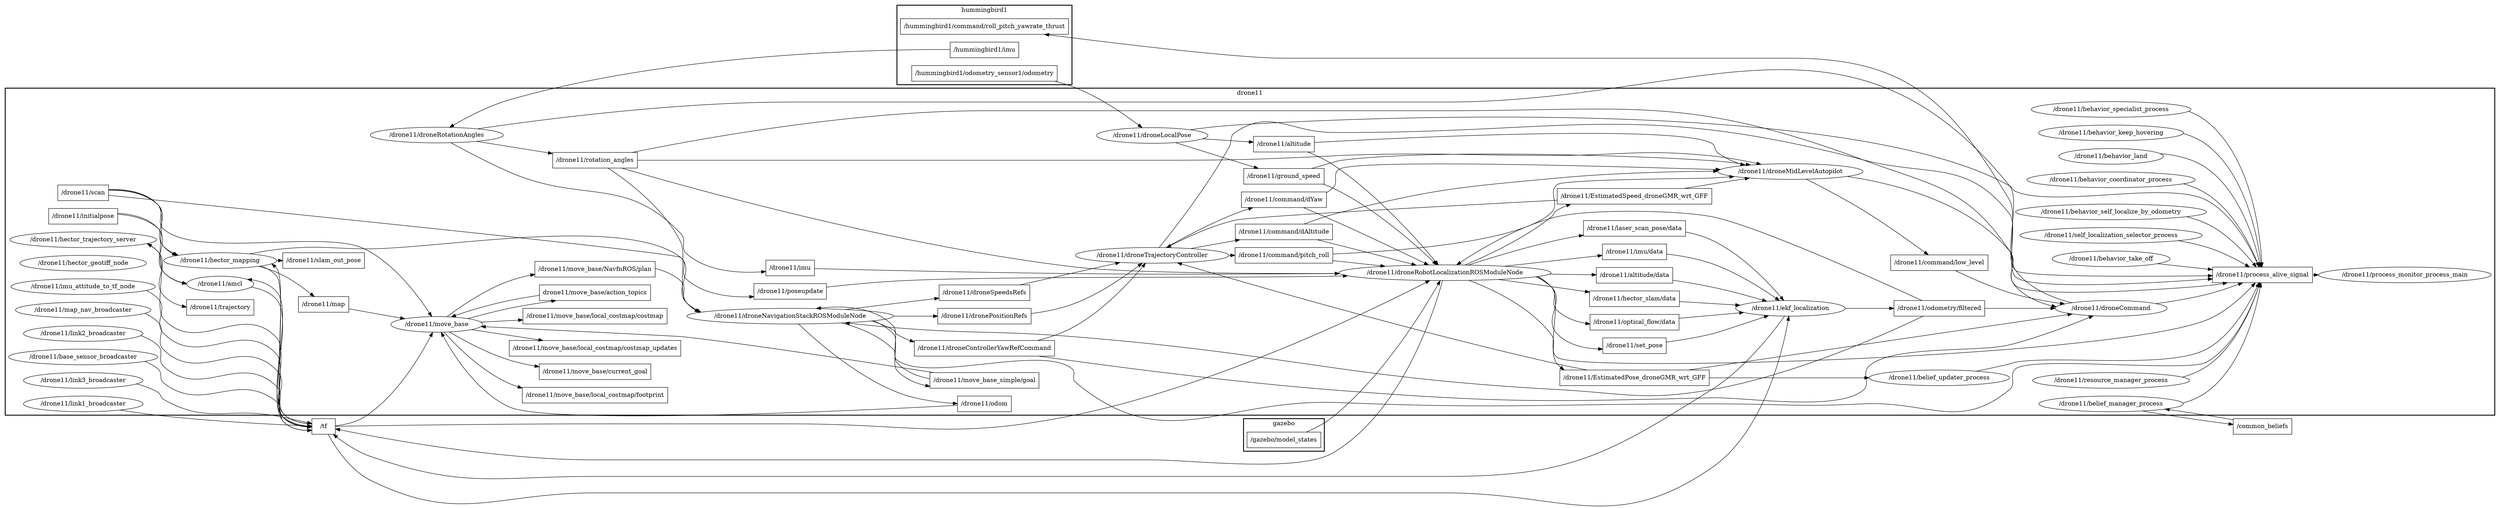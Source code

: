 digraph graphname {
	graph [bb="0,0,4575.7,1208.9",
		compound=True,
		rank=same,
		rankdir=LR,
		ranksep=0.2
	];
	node [label="\N"];
	subgraph cluster_hummingbird1 {
		graph [bb="1634.2,1017.9,1954.2,1200.9",
			compound=True,
			label=hummingbird1,
			lheight=0.21,
			lp="1794.2,1189.4",
			lwidth=1.14,
			rank=same,
			rankdir=LR,
			ranksep=0.2,
			style=bold
		];
		t___hummingbird1__command__roll_pitch_yawrate_thrust		 [URL=topic_3A__hummingbird1__command__roll_pitch_yawrate_thrust,
			height=0.5,
			label="/hummingbird1/command/roll_pitch_yawrate_thrust",
			pos="1794.2,1151.9",
			shape=box,
			tooltip="topic:/hummingbird1/command/roll_pitch_yawrate_thrust",
			width=4.2222];
		t___hummingbird1__imu		 [URL=topic_3A__hummingbird1__imu,
			height=0.5,
			label="/hummingbird1/imu",
			pos="1794.2,1097.9",
			shape=box,
			tooltip="topic:/hummingbird1/imu",
			width=1.7778];
		t___hummingbird1__odometry_sensor1__odometry		 [URL=topic_3A__hummingbird1__odometry_sensor1__odometry,
			height=0.5,
			label="/hummingbird1/odometry_sensor1/odometry",
			pos="1794.2,1043.9",
			shape=box,
			tooltip="topic:/hummingbird1/odometry_sensor1/odometry",
			width=3.6528];
	}
	subgraph cluster_drone11 {
		graph [bb="8,256.89,4567.7,1009.9",
			compound=True,
			label=drone11,
			lheight=0.21,
			lp="2287.9,998.39",
			lwidth=0.62,
			rank=same,
			rankdir=LR,
			ranksep=0.2,
			style=bold
		];
		t___drone11__move_base__local_costmap__footprint		 [URL=topic_3A__drone11__move_base__local_costmap__footprint,
			height=0.5,
			label="/drone11/move_base/local_costmap/footprint",
			pos="1084.1,282.89",
			shape=box,
			tooltip="topic:/drone11/move_base/local_costmap/footprint",
			width=3.6528];
		t___drone11__imu__data		 [URL=topic_3A__drone11__imu__data,
			height=0.5,
			label="/drone11/imu/data",
			pos="2985.3,666.89",
			shape=box,
			tooltip="topic:/drone11/imu/data",
			width=1.6111];
		n___drone11__ekf_localization		 [URL=__drone11__ekf_localization,
			height=0.5,
			label="/drone11/ekf_localization",
			pos="3273.1,450.89",
			shape=ellipse,
			tooltip="/drone11/ekf_localization",
			width=2.7984];
		t___drone11__imu__data -> n___drone11__ekf_localization		 [penwidth=1,
			pos="e,3263.7,468.96 3043.7,664.99 3070.3,661.89 3101.4,654.95 3125.8,639.89 3190.7,599.94 3237.8,520.01 3259.2,478.04"];
		t___drone11__set_pose		 [URL=topic_3A__drone11__set_pose,
			height=0.5,
			label="/drone11/set_pose",
			pos="2985.3,396.89",
			shape=box,
			tooltip="topic:/drone11/set_pose",
			width=1.5972];
		t___drone11__set_pose -> n___drone11__ekf_localization		 [penwidth=1,
			pos="e,3203.3,437.89 3043.1,407.62 3086.1,415.75 3145.7,427.01 3193.3,436"];
		t___drone11__droneControllerYawRefCommand		 [URL=topic_3A__drone11__droneControllerYawRefCommand,
			height=0.5,
			label="/drone11/droneControllerYawRefCommand",
			pos="1794.2,702.89",
			shape=box,
			tooltip="topic:/drone11/droneControllerYawRefCommand",
			width=3.5694];
		n___drone11__droneTrajectoryController		 [URL=__drone11__droneTrajectoryController,
			height=0.5,
			label="/drone11/droneTrajectoryController",
			pos="2099.3,618.89",
			shape=ellipse,
			tooltip="/drone11/droneTrajectoryController",
			width=3.8094];
		t___drone11__droneControllerYawRefCommand -> n___drone11__droneTrajectoryController		 [penwidth=1,
			pos="e,2060.8,636.22 1917.3,684.82 1929.9,682.17 1942.3,679.2 1954.2,675.89 1987.5,666.59 2023.6,652.29 2051.4,640.33"];
		n___drone11__droneCommand		 [URL=__drone11__droneCommand,
			height=0.5,
			label="/drone11/droneCommand",
			pos="3862,468.89",
			shape=ellipse,
			tooltip="/drone11/droneCommand",
			width=2.8345];
		t___drone11__droneControllerYawRefCommand -> n___drone11__droneCommand		 [penwidth=1,
			pos="e,3761.4,465.66 1811.8,721 1841.2,753.5 1904.5,824.21 1954.2,886.89 1958,891.62 1956.9,895 1962.2,897.89 2035.9,937.9 2255.1,917.89 2339,917.89 2339,917.89 2339,917.89 2986.3,917.89 3177.5,917.89 3229.1,896.7 3406.3,824.89 3535.1,772.69 3599.5,779.13 3672.5,660.89 3691.2,630.51 3662.5,527.28 3686.5,500.89 3703.3,482.47 3726.8,472.49 3751.3,467.46"];
		t___drone11__move_base__current_goal		 [URL=topic_3A__drone11__move_base__current_goal,
			height=0.5,
			label="/drone11/move_base/current_goal",
			pos="1084.1,410.89",
			shape=box,
			tooltip="topic:/drone11/move_base/current_goal",
			width=2.8056];
		t___drone11__move_base__local_costmap__costmap_updates		 [URL=topic_3A__drone11__move_base__local_costmap__costmap_updates,
			height=0.5,
			label="/drone11/move_base/local_costmap/costmap_updates",
			pos="1084.1,464.89",
			shape=box,
			tooltip="topic:/drone11/move_base/local_costmap/costmap_updates",
			width=4.3056];
		t___drone11__slam_out_pose		 [URL=topic_3A__drone11__slam_out_pose,
			height=0.5,
			label="/drone11/slam_out_pose",
			pos="586.96,538.89",
			shape=box,
			tooltip="topic:/drone11/slam_out_pose",
			width=2.0833];
		t___drone11__altitude__data		 [URL=topic_3A__drone11__altitude__data,
			height=0.5,
			label="/drone11/altitude/data",
			pos="2985.3,450.89",
			shape=box,
			tooltip="topic:/drone11/altitude/data",
			width=1.875];
		t___drone11__altitude__data -> n___drone11__ekf_localization		 [penwidth=1,
			pos="e,3172.2,450.89 3053,450.89 3085.4,450.89 3125.2,450.89 3162,450.89"];
		t___drone11__EstimatedPose_droneGMR_wrt_GFF		 [URL=topic_3A__drone11__EstimatedPose_droneGMR_wrt_GFF,
			height=0.5,
			label="/drone11/EstimatedPose_droneGMR_wrt_GFF",
			pos="2985.3,302.89",
			shape=box,
			tooltip="topic:/drone11/EstimatedPose_droneGMR_wrt_GFF",
			width=3.8056];
		t___drone11__EstimatedPose_droneGMR_wrt_GFF -> n___drone11__droneTrajectoryController		 [penwidth=1,
			pos="e,2129.5,601.26 2899.2,320.95 2881.1,325.18 2862.3,329.92 2844.8,334.89 2576.4,411.31 2506.3,426.12 2250.5,537.89 2211.1,555.08 2168.2,578.78 2138.3,596.1"];
		t___drone11__EstimatedPose_droneGMR_wrt_GFF -> n___drone11__droneCommand		 [penwidth=1,
			pos="e,3835.5,451.38 3122.5,309.97 3292.4,319.89 3572.9,340.1 3672.5,369.89 3730,387.06 3790.3,422.23 3826.8,445.69"];
		n___drone11__belief_updater_process		 [URL=__drone11__belief_updater_process,
			height=0.5,
			label="/drone11/belief_updater_process",
			pos="3546.4,302.89",
			shape=ellipse,
			tooltip="/drone11/belief_updater_process",
			width=3.5025];
		t___drone11__EstimatedPose_droneGMR_wrt_GFF -> n___drone11__belief_updater_process		 [penwidth=1,
			pos="e,3420.2,302.89 3122.4,302.89 3209.8,302.89 3322.8,302.89 3410,302.89"];
		t___drone11__EstimatedSpeed_droneGMR_wrt_GFF		 [URL=topic_3A__drone11__EstimatedSpeed_droneGMR_wrt_GFF,
			height=0.5,
			label="/drone11/EstimatedSpeed_droneGMR_wrt_GFF",
			pos="2985.3,740.89",
			shape=box,
			tooltip="topic:/drone11/EstimatedSpeed_droneGMR_wrt_GFF",
			width=3.9028];
		n___drone11__droneMidLevelAutopilot		 [URL=__drone11__droneMidLevelAutopilot,
			height=0.5,
			label="/drone11/droneMidLevelAutopilot",
			pos="3273.1,797.89",
			shape=ellipse,
			tooltip="/drone11/droneMidLevelAutopilot",
			width=3.7011];
		t___drone11__EstimatedSpeed_droneGMR_wrt_GFF -> n___drone11__droneMidLevelAutopilot		 [penwidth=1,
			pos="e,3197.6,783.02 3076.8,758.92 3112.2,765.99 3152.6,774.05 3187.4,781"];
		t___drone11__EstimatedSpeed_droneGMR_wrt_GFF -> n___drone11__droneTrajectoryController		 [penwidth=1,
			pos="e,2177.3,633.75 2857.2,722.85 2744.8,707.11 2576.4,684.02 2429.5,665.89 2350,656.08 2329.7,657.42 2250.5,645.89 2230,642.9 2208,639.22 2187.4,635.55"];
		t___drone11__process_alive_signal		 [URL=topic_3A__drone11__process_alive_signal,
			height=0.5,
			label="/drone11/process_alive_signal",
			pos="4142,596.89",
			shape=box,
			tooltip="topic:/drone11/process_alive_signal",
			width=2.5139];
		n___drone11__process_monitor_process_main		 [URL=__drone11__process_monitor_process_main,
			height=0.5,
			label="/drone11/process_monitor_process_main",
			pos="4403.1,596.89",
			shape=ellipse,
			tooltip="/drone11/process_monitor_process_main",
			width=4.351];
		t___drone11__process_alive_signal -> n___drone11__process_monitor_process_main		 [penwidth=1,
			pos="e,4246.3,596.89 4232.5,596.89 4233.6,596.89 4234.8,596.89 4235.9,596.89"];
		t___drone11__command__dAltitude		 [URL=topic_3A__drone11__command__dAltitude,
			height=0.5,
			label="/drone11/command/dAltitude",
			pos="2340,692.89",
			shape=box,
			tooltip="topic:/drone11/command/dAltitude",
			width=2.4722];
		t___drone11__command__dAltitude -> n___drone11__droneMidLevelAutopilot		 [penwidth=1,
			pos="e,3154.1,806.02 2370.8,711.07 2389.8,724.02 2413.8,742.97 2429.5,764.89 2439.9,779.53 2428.7,792.59 2443.5,802.89 2499.3,841.81 2925.4,820.46 3143.8,806.67"];
		n___drone11__droneRobotLocalizationROSModuleNode		 [URL=__drone11__droneRobotLocalizationROSModuleNode,
			height=0.5,
			label="/drone11/droneRobotLocalizationROSModuleNode",
			pos="2637.2,564.89",
			shape=ellipse,
			tooltip="/drone11/droneRobotLocalizationROSModuleNode",
			width=5.3801];
		t___drone11__command__dAltitude -> n___drone11__droneRobotLocalizationROSModuleNode		 [penwidth=1,
			pos="e,2595.2,582.66 2382.6,674.82 2436.1,651.64 2528.7,611.49 2586,586.66"];
		t___drone11__droneSpeedsRefs		 [URL=topic_3A__drone11__droneSpeedsRefs,
			height=0.5,
			label="/drone11/droneSpeedsRefs",
			pos="1794.2,648.89",
			shape=box,
			tooltip="topic:/drone11/droneSpeedsRefs",
			width=2.25];
		t___drone11__droneSpeedsRefs -> n___drone11__droneTrajectoryController		 [penwidth=1,
			pos="e,1989.3,629.68 1875.2,640.96 1907,637.82 1944.2,634.14 1979.1,630.69"];
		t___drone11__move_base__NavfnROS__plan		 [URL=topic_3A__drone11__move_base__NavfnROS__plan,
			height=0.5,
			label="/drone11/move_base/NavfnROS/plan",
			pos="1084.1,356.89",
			shape=box,
			tooltip="topic:/drone11/move_base/NavfnROS/plan",
			width=3.0694];
		n___drone11__droneNavigationStackROSModuleNode		 [URL=__drone11__droneNavigationStackROSModuleNode,
			height=0.5,
			label="/drone11/droneNavigationStackROSModuleNode",
			pos="1439.7,594.89",
			shape=ellipse,
			tooltip="/drone11/droneNavigationStackROSModuleNode",
			width=5.1815];
		t___drone11__move_base__NavfnROS__plan -> n___drone11__droneNavigationStackROSModuleNode		 [penwidth=1,
			pos="e,1362.1,578.36 1195,358.31 1211.7,363.21 1227.2,371.23 1239.1,383.89 1277.4,424.62 1220.5,463.52 1253.1,508.89 1276.8,541.68 1316.1,562.31 1352.4,575.12"];
		t___drone11__optical_flow__data		 [URL=topic_3A__drone11__optical_flow__data,
			height=0.5,
			label="/drone11/optical_flow/data",
			pos="2985.3,504.89",
			shape=box,
			tooltip="topic:/drone11/optical_flow/data",
			width=2.2639];
		t___drone11__optical_flow__data -> n___drone11__ekf_localization		 [penwidth=1,
			pos="e,3203.2,463.91 3067.1,489.63 3106.6,482.17 3153.9,473.22 3193.1,465.81"];
		t___drone11__scan		 [URL=topic_3A__drone11__scan,
			height=0.5,
			label="/drone11/scan",
			pos="147.94,768.89",
			shape=box,
			tooltip="topic:/drone11/scan",
			width=1.2778];
		n___drone11__move_base		 [URL=__drone11__move_base,
			height=0.5,
			label="/drone11/move_base",
			pos="795.55,491.89",
			shape=ellipse,
			tooltip="/drone11/move_base",
			width=2.347];
		t___drone11__scan -> n___drone11__move_base		 [penwidth=1,
			pos="e,774.07,509.59 194.14,769.03 221.4,766.98 255.45,760.38 279.88,741.89 290.65,733.73 283.3,723.31 293.88,714.89 426.04,609.64 519.46,710.66 661.96,619.89 670.21,614.63 669.26,610.02 675.96,602.89 705.39,571.53 741.84,538.14 766.5,516.27"];
		t___drone11__scan -> n___drone11__droneNavigationStackROSModuleNode		 [penwidth=1,
			pos="e,1386.1,612.27 194.05,760.46 273.12,746.45 442.04,719.89 585.96,719.89 585.96,719.89 585.96,719.89 796.55,719.89 1012.8,719.89 1262.7,650.7 1376.5,615.28"];
		n___drone11__hector_mapping		 [URL=__drone11__hector_mapping,
			height=0.5,
			label="/drone11/hector_mapping",
			pos="395.92,621.89",
			shape=ellipse,
			tooltip="/drone11/hector_mapping",
			width=2.8345];
		t___drone11__scan -> n___drone11__hector_mapping		 [penwidth=1,
			pos="e,337.91,636.82 194,771.47 222.43,770.56 257.82,764.31 279.88,741.89 303.35,718.02 273.21,694.22 293.88,667.89 302.91,656.37 315.49,647.63 328.7,641.05"];
		n___drone11__amcl		 [URL=__drone11__amcl,
			height=0.5,
			label="/drone11/amcl",
			pos="395.92,567.89",
			shape=ellipse,
			tooltip="/drone11/amcl",
			width=1.7151];
		t___drone11__scan -> n___drone11__amcl		 [penwidth=1,
			pos="e,335.35,571.62 194.07,772.15 222.9,771.58 258.72,765.47 279.88,741.89 301.79,717.46 272.68,619.93 293.88,594.89 302.11,585.15 313.44,578.73 325.53,574.53"];
		t___drone11__imu		 [URL=topic_3A__drone11__imu,
			height=0.5,
			label="/drone11/imu",
			pos="1439.7,940.89",
			shape=box,
			tooltip="topic:/drone11/imu",
			width=1.25];
		t___drone11__imu -> n___drone11__droneRobotLocalizationROSModuleNode		 [penwidth=1,
			pos="e,2620.2,582.84 1484.8,932.31 1671,896.02 2385.5,755.96 2429.5,734.89 2505.6,698.43 2577.7,628.16 2613.2,590.39"];
		t___drone11__ground_speed		 [URL=topic_3A__drone11__ground_speed,
			height=0.5,
			label="/drone11/ground_speed",
			pos="2340,806.89",
			shape=box,
			tooltip="topic:/drone11/ground_speed",
			width=2];
		t___drone11__ground_speed -> n___drone11__droneMidLevelAutopilot		 [penwidth=1,
			pos="e,3228.7,814.97 2407.5,824.98 2415,827.67 2422.5,830.65 2429.5,833.89 2436.2,836.99 2436.4,840.8 2443.5,842.89 2589,885.62 2975.9,865.44 3125.8,842.89 3157.4,838.14 3191.6,827.92 3219,818.42"];
		t___drone11__ground_speed -> n___drone11__droneRobotLocalizationROSModuleNode		 [penwidth=1,
			pos="e,2619,583.02 2375.7,788.75 2392.5,779.42 2412.6,767.4 2429.5,754.89 2500.4,702.36 2574.4,629.05 2611.7,590.66"];
		t___drone11__odometry__filtered		 [URL=topic_3A__drone11__odometry__filtered,
			height=0.5,
			label="/drone11/odometry/filtered",
			pos="3546.4,396.89",
			shape=box,
			tooltip="topic:/drone11/odometry/filtered",
			width=2.2778];
		t___drone11__odometry__filtered -> n___drone11__droneRobotLocalizationROSModuleNode		 [penwidth=1,
			pos="e,2658.3,582.96 3464.3,404.68 3448.1,409.56 3432.4,417.16 3420.3,428.89 3404.1,444.68 3419,459.15 3406.3,477.89 3317.9,608.06 3274.8,643.18 3125.8,693.89 3066.7,714.01 2904.9,711.08 2844.8,693.89 2774,673.58 2703.8,621.12 2666.2,589.7"];
		t___drone11__odometry__filtered -> n___drone11__droneCommand		 [penwidth=1,
			pos="e,3799,454.66 3626.1,414.96 3676.2,426.46 3740.5,441.23 3789.2,452.4"];
		t___drone11__odometry__filtered -> n___drone11__droneNavigationStackROSModuleNode		 [penwidth=1,
			pos="e,1539.4,579.63 3464.3,390.11 3379.8,383.43 3243.7,373.67 3125.8,369.89 3001,365.87 2969.1,357.59 2844.8,369.89 2443.1,409.63 2354.5,495.62 1954.2,547.89 1812.9,566.34 1776,553.59 1634.2,567.89 1606.7,570.66 1577.1,574.4 1549.5,578.22"];
		t___drone11__poseupdate		 [URL=topic_3A__drone11__poseupdate,
			height=0.5,
			label="/drone11/poseupdate",
			pos="795.55,629.89",
			shape=box,
			tooltip="topic:/drone11/poseupdate",
			width=1.7917];
		t___drone11__poseupdate -> n___drone11__droneRobotLocalizationROSModuleNode		 [penwidth=1,
			pos="e,2567.5,548.03 860.31,637.45 968.55,648.84 1182.1,664.66 1239.1,619.89 1258,605.11 1236.7,585.32 1253.1,567.89 1375.6,437.75 1457.9,468.71 1634.2,439.89 1774.6,416.94 1812.6,427.01 1954.2,439.89 2175.1,459.96 2431.3,515.9 2557.6,545.67"];
		t___drone11__initialpose		 [URL=topic_3A__drone11__initialpose,
			height=0.5,
			label="/drone11/initialpose",
			pos="147.94,714.89",
			shape=box,
			tooltip="topic:/drone11/initialpose",
			width=1.7361];
		t___drone11__initialpose -> n___drone11__hector_mapping		 [penwidth=1,
			pos="e,346.66,637.72 210.61,711.76 233.83,708.23 259.51,701.28 279.88,687.89 288.94,681.92 285.53,674.82 293.88,667.89 306.64,657.27 322.25,648.59 337.35,641.75"];
		t___drone11__initialpose -> n___drone11__amcl		 [penwidth=1,
			pos="e,335.77,571.99 210.66,716.68 235.43,714.08 262.24,706.5 279.88,687.89 308.63,657.54 266.02,626.05 293.88,594.89 302.38,585.38 313.82,579.06 325.94,574.89"];
		t___drone11__laser_scan_pose__data		 [URL=topic_3A__drone11__laser_scan_pose__data,
			height=0.5,
			label="/drone11/laser_scan_pose/data",
			pos="2985.3,558.89",
			shape=box,
			tooltip="topic:/drone11/laser_scan_pose/data",
			width=2.5278];
		t___drone11__laser_scan_pose__data -> n___drone11__ekf_localization		 [penwidth=1,
			pos="e,3246.6,468.28 3076.4,545.78 3093.1,542.14 3110.2,537.57 3125.8,531.89 3166.5,517.11 3209.4,492.08 3238.1,473.74"];
		t___drone11__odom		 [URL=topic_3A__drone11__odom,
			height=0.5,
			label="/drone11/odom",
			pos="1794.2,466.89",
			shape=box,
			tooltip="topic:/drone11/odom",
			width=1.3889];
		t___drone11__odom -> n___drone11__move_base		 [penwidth=1,
			pos="e,827.63,508.57 1744,474.81 1627.6,493.43 1337.4,538.92 1239.1,545.89 1101.7,555.63 1064.3,572.36 929.14,545.89 896.77,539.55 862.33,525.27 836.67,512.99"];
		t___drone11__command__dYaw		 [URL=topic_3A__drone11__command__dYaw,
			height=0.5,
			label="/drone11/command/dYaw",
			pos="2340,564.89",
			shape=box,
			tooltip="topic:/drone11/command/dYaw",
			width=2.2083];
		t___drone11__command__dYaw -> n___drone11__droneMidLevelAutopilot		 [penwidth=1,
			pos="e,3156.3,789.1 2403.1,582.95 2412,585.79 2421,588.81 2429.5,591.89 2441.3,596.16 2832.7,764.98 2844.8,767.89 2966.6,796.93 3001,777.97 3125.8,786.89 3132.5,787.36 3139.3,787.85 3146.2,788.36"];
		t___drone11__command__dYaw -> n___drone11__droneRobotLocalizationROSModuleNode		 [penwidth=1,
			pos="e,2443.3,564.89 2419.7,564.89 2424.1,564.89 2428.6,564.89 2433.2,564.89"];
		t___drone11__altitude		 [URL=topic_3A__drone11__altitude,
			height=0.5,
			label="/drone11/altitude",
			pos="2340,860.89",
			shape=box,
			tooltip="topic:/drone11/altitude",
			width=1.5139];
		t___drone11__altitude -> n___drone11__droneMidLevelAutopilot		 [penwidth=1,
			pos="e,3240.4,815.37 2394.5,867.87 2522.5,883.04 2855.7,913.44 3125.8,858.89 3163,851.38 3202.6,834.25 3231.2,820.06"];
		t___drone11__altitude -> n___drone11__droneRobotLocalizationROSModuleNode		 [penwidth=1,
			pos="e,2627.4,583.05 2394.9,850.23 2406.9,846.32 2419.2,841.02 2429.5,833.89 2524,768.39 2594.6,646.3 2622.7,592.06"];
		t___drone11__move_base_simple__goal		 [URL=topic_3A__drone11__move_base_simple__goal,
			height=0.5,
			label="/drone11/move_base_simple/goal",
			pos="1794.2,520.89",
			shape=box,
			tooltip="topic:/drone11/move_base_simple/goal",
			width=2.7778];
		t___drone11__move_base_simple__goal -> n___drone11__move_base		 [penwidth=1,
			pos="e,804.64,473.84 1694,507.6 1674,503.93 1653.3,499.4 1634.2,493.89 1451.5,441.19 1425.6,367.05 1239.1,329.89 1171.6,316.42 991.39,300.39 929.14,329.89 870.09,357.86 828.59,426.43 809.11,464.79"];
		t___drone11__move_base_simple__goal -> n___drone11__droneNavigationStackROSModuleNode		 [penwidth=1,
			pos="e,1547.3,580.12 1741.6,538.89 1710.5,546.26 1670,554.39 1634.2,561.89 1609.3,567.09 1582.7,572.79 1557.3,578.05"];
		t___drone11__command__pitch_roll		 [URL=topic_3A__drone11__command__pitch_roll,
			height=0.5,
			label="/drone11/command/pitch_roll",
			pos="2340,618.89",
			shape=box,
			tooltip="topic:/drone11/command/pitch_roll",
			width=2.4861];
		t___drone11__command__pitch_roll -> n___drone11__droneMidLevelAutopilot		 [penwidth=1,
			pos="e,3139.8,796.69 2394.4,637.11 2407.8,644.11 2420.8,653.51 2429.5,665.89 2454.5,701.51 2411.3,733.56 2443.5,762.89 2468.4,785.56 2899.5,793.78 3129.7,796.57"];
		t___drone11__command__pitch_roll -> n___drone11__droneRobotLocalizationROSModuleNode		 [penwidth=1,
			pos="e,2548.4,580.94 2429.5,602.68 2463.8,596.42 2503.1,589.23 2538.2,582.81"];
		t___drone11__hector_slam__data		 [URL=topic_3A__drone11__hector_slam__data,
			height=0.5,
			label="/drone11/hector_slam/data",
			pos="2985.3,612.89",
			shape=box,
			tooltip="topic:/drone11/hector_slam/data",
			width=2.2361];
		t___drone11__hector_slam__data -> n___drone11__ekf_localization		 [penwidth=1,
			pos="e,3258.1,469.14 3066,605.29 3086.2,601.29 3107.5,595.18 3125.8,585.89 3178.5,559.26 3226,508.1 3251.7,476.97"];
		t___drone11__dronePositionRefs		 [URL=topic_3A__drone11__dronePositionRefs,
			height=0.5,
			label="/drone11/dronePositionRefs",
			pos="1794.2,594.89",
			shape=box,
			tooltip="topic:/drone11/dronePositionRefs",
			width=2.3333];
		t___drone11__dronePositionRefs -> n___drone11__droneTrajectoryController		 [penwidth=1,
			pos="e,1981.5,609.64 1878.4,601.48 1907.1,603.75 1940,606.35 1971.4,608.83"];
		t___drone11__trajectory		 [URL=topic_3A__drone11__trajectory,
			height=0.5,
			label="/drone11/trajectory",
			pos="395.92,513.89",
			shape=box,
			tooltip="topic:/drone11/trajectory",
			width=1.6667];
		t___drone11__map		 [URL=topic_3A__drone11__map,
			height=0.5,
			label="/drone11/map",
			pos="586.96,592.89",
			shape=box,
			tooltip="topic:/drone11/map",
			width=1.2778];
		t___drone11__map -> n___drone11__move_base		 [penwidth=1,
			pos="e,767.03,508.95 633.03,577.74 642.69,574.13 652.76,570.1 661.96,565.89 695.51,550.52 732.02,529.83 758.21,514.23"];
		t___drone11__move_base__local_costmap__costmap		 [URL=topic_3A__drone11__move_base__local_costmap__costmap,
			height=0.5,
			label="/drone11/move_base/local_costmap/costmap",
			pos="1084.1,518.89",
			shape=box,
			tooltip="topic:/drone11/move_base/local_costmap/costmap",
			width=3.6389];
		t___drone11__command__low_level		 [URL=topic_3A__drone11__command__low_level,
			height=0.5,
			label="/drone11/command/low_level",
			pos="3546.4,633.89",
			shape=box,
			tooltip="topic:/drone11/command/low_level",
			width=2.5];
		t___drone11__command__low_level -> n___drone11__droneCommand		 [penwidth=1,
			pos="e,3767.6,475.82 3560.5,615.83 3582.8,586.55 3631.2,529.15 3686.5,500.89 3708.3,489.74 3733.4,482.44 3757.7,477.66"];
		t___drone11__rotation_angles		 [URL=topic_3A__drone11__rotation_angles,
			height=0.5,
			label="/drone11/rotation_angles",
			pos="1084.1,769.89",
			shape=box,
			tooltip="topic:/drone11/rotation_angles",
			width=2.1111];
		t___drone11__rotation_angles -> n___drone11__droneMidLevelAutopilot		 [penwidth=1,
			pos="e,3189.2,811.89 1160.3,769.89 1289.7,769.89 1562.6,769.89 1793.2,769.89 1793.2,769.89 1793.2,769.89 2100.3,769.89 2246.7,769.89 2311.1,693.87 2429.5,779.89 2444.4,790.71 2428.4,808.29 2443.5,818.89 2505.5,862.51 3050.2,824.29 3125.8,818.89 3143.1,817.66 3161.3,815.62 3178.9,813.29"];
		t___drone11__rotation_angles -> n___drone11__droneRobotLocalizationROSModuleNode		 [penwidth=1,
			pos="e,2619.8,582.91 1160.3,767.39 1441.3,758.02 2414.4,725.22 2429.5,719.89 2505.9,692.84 2577.4,626.78 2612.8,590.24"];
		t___drone11__rotation_angles -> n___drone11__droneCommand		 [penwidth=1,
			pos="e,3761.9,465.18 1160.4,785.79 1311.5,816.97 1663.1,885.62 1962.2,914.89 2476.9,965.25 2610.8,969.71 3125.8,922.89 3380.4,899.74 3530.3,956.31 3672.5,743.89 3702.6,698.94 3650.7,541.43 3686.5,500.89 3703.2,481.93 3727.2,471.85 3752,466.89"];
		t___drone11__rotation_angles -> n___drone11__droneNavigationStackROSModuleNode		 [penwidth=1,
			pos="e,1416,612.86 1160.4,752.65 1186,745.55 1214.3,736.29 1239.1,724.89 1303,695.51 1370.1,647.76 1408,619.04"];
		n___drone11__move_base__action_topics		 [URL=topic_3Adrone11__move_base__action_topics,
			height=0.5,
			label="drone11/move_base/action_topics",
			pos="1084.1,592.89",
			shape=box,
			tooltip="topic:drone11/move_base/action_topics",
			width=2.8056];
		n___drone11__move_base__action_topics -> n___drone11__move_base		 [penwidth=1,
			pos="e,814.7,509.47 983.03,585.11 964.85,581.07 946.24,575.98 929.14,569.89 890.49,556.11 849,533.03 822.92,515.27"];
		n___drone11__droneMidLevelAutopilot -> t___drone11__process_alive_signal		 [penwidth=1,
			pos="e,4135.3,578.69 3284.8,779.83 3306.7,743.77 3360,661.57 3420.3,606.89 3523.5,513.43 3552.6,480.01 3686.5,441.89 3836.5,399.16 3899.9,368.33 4037.5,441.89 4087.8,468.8 4117.9,532.23 4131.8,569.06"];
		n___drone11__droneMidLevelAutopilot -> t___drone11__command__low_level		 [penwidth=1,
			pos="e,3515.3,652.06 3303.1,780.34 3352.2,750.67 3451.6,690.6 3506.6,657.35"];
		n___drone11__move_base -> t___drone11__move_base__local_costmap__footprint		 [penwidth=1,
			pos="e,956.97,301.02 804.52,473.93 821.65,437.57 865.63,355.27 929.14,314.89 934.94,311.19 941.1,307.92 947.48,305.01"];
		n___drone11__move_base -> t___drone11__move_base__current_goal		 [penwidth=1,
			pos="e,983.02,425.24 831,475.48 857.35,463.52 894.86,447.75 929.14,437.89 943.13,433.86 958.01,430.34 972.8,427.28"];
		n___drone11__move_base -> t___drone11__move_base__local_costmap__costmap_updates		 [penwidth=1,
			pos="e,928.93,479.41 873.35,484.65 887.56,483.31 902.9,481.87 918.58,480.39"];
		n___drone11__move_base -> t___drone11__move_base__NavfnROS__plan		 [penwidth=1,
			pos="e,973.34,369.01 812.59,474.03 835.74,449.48 881.07,405.85 929.14,383.89 939.94,378.95 951.55,374.91 963.37,371.61"];
		n___drone11__move_base -> t___drone11__move_base__local_costmap__costmap		 [penwidth=1,
			pos="e,953.01,506.63 873.35,499.12 894.82,501.14 918.85,503.41 942.77,505.66"];
		n___drone11__move_base -> n___drone11__move_base__action_topics		 [penwidth=1,
			pos="e,1016.5,574.85 835.01,507.85 860.81,521.44 896.02,540.08 929.14,551.89 953.78,560.67 981.54,567.36 1006.6,572.76"];
		n___drone11__hector_trajectory_server		 [URL=__drone11__hector_trajectory_server,
			height=0.5,
			label="/drone11/hector_trajectory_server",
			pos="147.94,660.89",
			shape=ellipse,
			tooltip="/drone11/hector_trajectory_server",
			width=3.6108];
		n___drone11__hector_trajectory_server -> t___drone11__trajectory		 [penwidth=1,
			pos="e,335.77,517.99 256.09,650.81 264.95,646.57 273.09,641.05 279.88,633.89 308.63,603.54 266.02,572.05 293.88,540.89 302.38,531.38 313.82,525.06 325.94,520.89"];
		n___drone11__hector_geotiff_node		 [URL=__drone11__hector_geotiff_node,
			height=0.5,
			label="/drone11/hector_geotiff_node",
			pos="147.94,606.89",
			shape=ellipse,
			tooltip="/drone11/hector_geotiff_node",
			width=3.2136];
		n___drone11__map_nav_broadcaster		 [URL=__drone11__map_nav_broadcaster,
			height=0.5,
			label="/drone11/map_nav_broadcaster",
			pos="147.94,282.89",
			shape=ellipse,
			tooltip="/drone11/map_nav_broadcaster",
			width=3.3941];
		n___drone11__droneLocalPose		 [URL=__drone11__droneLocalPose,
			height=0.5,
			label="/drone11/droneLocalPose",
			pos="2099.3,870.89",
			shape=ellipse,
			tooltip="/drone11/droneLocalPose",
			width=2.7984];
		n___drone11__droneLocalPose -> t___drone11__process_alive_signal		 [penwidth=1,
			pos="e,4124.7,614.93 2181.7,881.4 2203.9,883.92 2228.1,886.33 2250.5,887.89 2421.5,899.77 2464.7,897.89 2636.2,897.89 2636.2,897.89 2636.2,897.89 3274.1,897.89 3477.8,897.89 3489.3,749.12 3686.5,697.89 3762.1,678.24 3964.4,705.44 4037.5,677.89 4068.8,666.09 4098.1,641.26 4117.5,622.18"];
		n___drone11__droneLocalPose -> t___drone11__ground_speed		 [penwidth=1,
			pos="e,2271.8,824.91 2156,855.96 2187.5,847.52 2227.3,836.85 2261.7,827.61"];
		n___drone11__droneLocalPose -> t___drone11__altitude		 [penwidth=1,
			pos="e,2285.3,863.14 2197.7,866.8 2223.8,865.71 2251.3,864.56 2275,863.57"];
		n___drone11__link2_broadcaster		 [URL=__drone11__link2_broadcaster,
			height=0.5,
			label="/drone11/link2_broadcaster",
			pos="147.94,552.89",
			shape=ellipse,
			tooltip="/drone11/link2_broadcaster",
			width=2.9789];
		n___drone11__behavior_self_localize_by_odometry		 [URL=__drone11__behavior_self_localize_by_odometry,
			height=0.5,
			label="/drone11/behavior_self_localize_by_odometry",
			pos="3862,650.89",
			shape=ellipse,
			tooltip="/drone11/behavior_self_localize_by_odometry",
			width=4.8746];
		n___drone11__behavior_self_localize_by_odometry -> t___drone11__process_alive_signal		 [penwidth=1,
			pos="e,4076.1,614.9 3967.6,636.48 3990.7,632.8 4015,628.55 4037.5,623.89 4046.8,621.96 4056.5,619.72 4066.1,617.37"];
		n___drone11__self_localization_selector_process		 [URL=__drone11__self_localization_selector_process,
			height=0.5,
			label="/drone11/self_localization_selector_process",
			pos="3862,596.89",
			shape=ellipse,
			tooltip="/drone11/self_localization_selector_process",
			width=4.5857];
		n___drone11__self_localization_selector_process -> t___drone11__process_alive_signal		 [penwidth=1,
			pos="e,4051.3,596.89 4027.1,596.89 4031.9,596.89 4036.6,596.89 4041.2,596.89"];
		n___drone11__behavior_take_off		 [URL=__drone11__behavior_take_off,
			height=0.5,
			label="/drone11/behavior_take_off",
			pos="3862,542.89",
			shape=ellipse,
			tooltip="/drone11/behavior_take_off",
			width=3.015];
		n___drone11__behavior_take_off -> t___drone11__process_alive_signal		 [penwidth=1,
			pos="e,4076.1,578.88 3947.2,554.15 3975.9,558.46 4008.2,563.82 4037.5,569.89 4046.8,571.82 4056.5,574.05 4066.1,576.4"];
		n___drone11__base_sensor_broadcaster		 [URL=__drone11__base_sensor_broadcaster,
			height=0.5,
			label="/drone11/base_sensor_broadcaster",
			pos="147.94,498.89",
			shape=ellipse,
			tooltip="/drone11/base_sensor_broadcaster",
			width=3.665];
		n___drone11__link3_broadcaster		 [URL=__drone11__link3_broadcaster,
			height=0.5,
			label="/drone11/link3_broadcaster",
			pos="147.94,444.89",
			shape=ellipse,
			tooltip="/drone11/link3_broadcaster",
			width=2.9789];
		n___drone11__droneRobotLocalizationROSModuleNode -> t___drone11__imu__data		 [penwidth=1,
			pos="e,2927.2,657.91 2680.7,582.54 2722,599.17 2786.9,623.87 2844.8,639.89 2868.1,646.33 2894.1,651.79 2917.1,656.09"];
		n___drone11__droneRobotLocalizationROSModuleNode -> t___drone11__set_pose		 [penwidth=1,
			pos="e,2927.8,393.4 2778.6,552.41 2798.3,545.07 2816.7,534.36 2830.8,518.89 2859.7,487.41 2815.4,454.73 2844.8,423.89 2863.4,404.45 2891.5,396.67 2917.6,394.14"];
		n___drone11__droneRobotLocalizationROSModuleNode -> t___drone11__altitude__data		 [penwidth=1,
			pos="e,2917.8,450.06 2771.3,551.72 2793.1,544.61 2814.1,534.16 2830.8,518.89 2845.1,505.93 2830.3,490.53 2844.8,477.89 2862.2,462.79 2885.4,455.1 2907.9,451.44"];
		n___drone11__droneRobotLocalizationROSModuleNode -> t___drone11__EstimatedPose_droneGMR_wrt_GFF		 [penwidth=1,
			pos="e,2861,320.96 2726.7,548.85 2764.8,537.29 2806.2,517.52 2830.8,483.89 2850.5,457.08 2822.9,359.9 2844.8,334.89 2847.3,332.09 2849.9,329.51 2852.7,327.14"];
		n___drone11__droneRobotLocalizationROSModuleNode -> t___drone11__EstimatedSpeed_droneGMR_wrt_GFF		 [penwidth=1,
			pos="e,2884.1,722.81 2658.3,582.92 2693.4,613.54 2769.7,675.59 2844.8,708.89 2854.2,713.04 2864.2,716.69 2874.4,719.89"];
		n___drone11__droneRobotLocalizationROSModuleNode -> t___drone11__process_alive_signal		 [penwidth=1,
			pos="e,4137.9,578.86 2667.4,547.03 2708.9,520.45 2784.7,466.81 2830.8,403.89 2840.5,390.71 2831.3,378.98 2844.8,369.89 2921.3,318.71 3580.6,366.87 3672.5,369.89 3835,375.22 3901.7,304.46 4037.5,393.89 4098.9,434.38 4125.7,523.26 4135.8,568.79"];
		n___drone11__droneRobotLocalizationROSModuleNode -> t___drone11__optical_flow__data		 [penwidth=1,
			pos="e,2903.6,518.87 2729.6,549.04 2780.3,540.25 2843.1,529.36 2893.7,520.6"];
		n___drone11__droneRobotLocalizationROSModuleNode -> t___drone11__laser_scan_pose__data		 [penwidth=1,
			pos="e,2893.9,560.45 2827.7,561.6 2847,561.27 2865.9,560.94 2883.7,560.63"];
		n___drone11__droneRobotLocalizationROSModuleNode -> t___drone11__hector_slam__data		 [penwidth=1,
			pos="e,2904.8,601.86 2745.8,579.81 2793.6,586.44 2849.2,594.15 2894.7,600.45"];
		n___drone11__belief_manager_process		 [URL=__drone11__belief_manager_process,
			height=0.5,
			label="/drone11/belief_manager_process",
			pos="3862,282.89",
			shape=ellipse,
			tooltip="/drone11/belief_manager_process",
			width=3.6108];
		n___drone11__belief_manager_process -> t___drone11__process_alive_signal		 [penwidth=1,
			pos="e,4140.2,578.6 3985.7,288.71 4004.5,294.1 4022.6,302.38 4037.5,314.89 4115.6,380.71 4134.8,510.9 4139.4,568.42"];
		n___drone11__droneRotationAngles		 [URL=__drone11__droneRotationAngles,
			height=0.5,
			label="/drone11/droneRotationAngles",
			pos="795.55,955.89",
			shape=ellipse,
			tooltip="/drone11/droneRotationAngles",
			width=3.3219];
		n___drone11__droneRotationAngles -> t___drone11__process_alive_signal		 [penwidth=1,
			pos="e,4125.2,578.83 908.16,962.03 1036.2,968.54 1252.5,977.89 1438.7,977.89 1438.7,977.89 1438.7,977.89 2341,977.89 2638.7,977.89 3493.6,1067.9 3672.5,829.89 3693.5,801.97 3661.3,540.02 3686.5,515.89 3714.7,488.93 4000.6,503.17 4037.5,515.89 4069.3,526.85 4098.8,552.05 4118.1,571.45"];
		n___drone11__droneRotationAngles -> t___drone11__imu		 [penwidth=1,
			pos="e,1394.4,941.92 913.95,953.14 1053.6,949.88 1280.7,944.58 1384.2,942.16"];
		n___drone11__droneRotationAngles -> t___drone11__rotation_angles		 [penwidth=1,
			pos="e,1055.3,787.98 823.77,938.22 875.6,904.58 988.48,831.32 1046.7,793.51"];
		n___drone11__link1_broadcaster		 [URL=__drone11__link1_broadcaster,
			height=0.5,
			label="/drone11/link1_broadcaster",
			pos="147.94,390.89",
			shape=ellipse,
			tooltip="/drone11/link1_broadcaster",
			width=2.9789];
		n___drone11__resource_manager_process		 [URL=__drone11__resource_manager_process,
			height=0.5,
			label="/drone11/resource_manager_process",
			pos="3862,940.89",
			shape=ellipse,
			tooltip="/drone11/resource_manager_process",
			width=3.8816];
		n___drone11__resource_manager_process -> t___drone11__process_alive_signal		 [penwidth=1,
			pos="e,4141.1,615.1 3997,936 4011.7,931.03 4025.7,923.91 4037.5,913.89 4125.5,839.09 4139.2,688.33 4140.9,625.44"];
		n___drone11__droneTrajectoryController -> t___drone11__process_alive_signal		 [penwidth=1,
			pos="e,4140.4,578.63 2113.8,600.9 2169.5,528.96 2390,265.89 2636.2,265.89 2636.2,265.89 2636.2,265.89 3274.1,265.89 3451.2,265.89 3526.6,175.49 3672.5,275.89 3686,285.15 3673.1,300.5 3686.5,309.89 3718.5,332.29 4005.8,302.05 4037.5,324.89 4117.7,382.79 4135.8,511.32 4139.8,568.5"];
		n___drone11__droneTrajectoryController -> t___drone11__command__dAltitude		 [penwidth=1,
			pos="e,2280.6,674.78 2153.9,635.49 2188.5,646.21 2233.7,660.25 2270.8,671.76"];
		n___drone11__droneTrajectoryController -> t___drone11__command__dYaw		 [penwidth=1,
			pos="e,2260.3,582.7 2169,603.34 2194.4,597.6 2223.6,591 2250.5,584.92"];
		n___drone11__droneTrajectoryController -> t___drone11__command__pitch_roll		 [penwidth=1,
			pos="e,2250.4,618.89 2236.7,618.89 2237.9,618.89 2239,618.89 2240.2,618.89"];
		n___drone11__droneCommand -> t___drone11__process_alive_signal		 [penwidth=1,
			pos="e,4127,578.76 3955.8,475.98 3983.1,480.66 4012.4,488.33 4037.5,500.89 4071,517.71 4101.5,548.77 4120.5,571.01"];
		n___drone11__droneNavigationStackROSModuleNode -> t___drone11__droneControllerYawRefCommand		 [penwidth=1,
			pos="e,1670.2,684.88 1476.2,612.64 1514.3,631.03 1577.2,659.35 1634.2,675.89 1642.6,678.32 1651.3,680.57 1660.2,682.63"];
		n___drone11__droneNavigationStackROSModuleNode -> t___drone11__process_alive_signal		 [penwidth=1,
			pos="e,4138.7,615.08 1464.6,612.76 1500.6,639.43 1571.3,690.68 1634.2,729.89 1772.2,815.83 1824.4,809.13 1954.2,906.89 1958.2,909.91 1957.6,912.85 1962.2,914.89 2095.4,973.87 3126.4,977.89 3272.1,977.89 3272.1,977.89 3272.1,977.89 3547.4,977.89 3765.3,977.89 3865.3,1101.4 4037.5,967.89 4092.7,925.03 4126.8,704.54 4137.4,625.3"];
		n___drone11__droneNavigationStackROSModuleNode -> t___drone11__droneSpeedsRefs		 [penwidth=1,
			pos="e,1713.1,636.61 1540.3,610.14 1591.4,617.98 1653.3,627.45 1703,635.07"];
		n___drone11__droneNavigationStackROSModuleNode -> t___drone11__odom		 [penwidth=1,
			pos="e,1743.9,471.24 1468.3,576.91 1504.8,554.02 1571.7,514.92 1634.2,493.89 1666.3,483.1 1703.5,476.48 1733.9,472.49"];
		n___drone11__droneNavigationStackROSModuleNode -> t___drone11__move_base_simple__goal		 [penwidth=1,
			pos="e,1693.9,531.81 1487.2,577.38 1526.3,566.96 1583.9,554.41 1634.2,543.89 1650.2,540.54 1667.1,537.08 1683.7,533.81"];
		n___drone11__droneNavigationStackROSModuleNode -> t___drone11__dronePositionRefs		 [penwidth=1,
			pos="e,1710,594.89 1626.2,594.89 1651.7,594.89 1676.9,594.89 1699.7,594.89"];
		n___drone11__behavior_specialist_process		 [URL=__drone11__behavior_specialist_process,
			height=0.5,
			label="/drone11/behavior_specialist_process",
			pos="3862,886.89",
			shape=ellipse,
			tooltip="/drone11/behavior_specialist_process",
			width=3.9719];
		n___drone11__behavior_specialist_process -> t___drone11__process_alive_signal		 [penwidth=1,
			pos="e,4139.8,615.13 3997.3,881.03 4011.8,876.19 4025.6,869.36 4037.5,859.89 4111.8,800.4 4132.9,679.97 4138.8,625.18"];
		n___drone11__ekf_localization -> t___drone11__odometry__filtered		 [penwidth=1,
			pos="e,3464.1,413.06 3341.2,437.54 3375.1,430.77 3416.9,422.45 3453.9,415.11"];
		n___drone11__behavior_keep_hovering		 [URL=__drone11__behavior_keep_hovering,
			height=0.5,
			label="/drone11/behavior_keep_hovering",
			pos="3862,832.89",
			shape=ellipse,
			tooltip="/drone11/behavior_keep_hovering",
			width=3.665];
		n___drone11__behavior_keep_hovering -> t___drone11__process_alive_signal		 [penwidth=1,
			pos="e,4137.8,615.02 3989.4,828.15 4006.6,823.4 4023.2,816.3 4037.5,805.89 4098.4,761.27 4125.5,670.76 4135.7,624.89"];
		n___drone11__hector_mapping -> t___drone11__slam_out_pose		 [penwidth=1,
			pos="e,524.39,556.9 472,609.76 481.38,606.04 490.33,601.19 497.96,594.89 508.99,585.76 501.35,575.49 511.96,565.89 513.25,564.72 514.59,563.6 515.98,562.53"];
		n___drone11__hector_mapping -> t___drone11__poseupdate		 [penwidth=1,
			pos="e,731.03,628.61 497.51,623.91 567.04,625.31 657.96,627.14 720.81,628.4"];
		n___drone11__hector_mapping -> t___drone11__map		 [penwidth=1,
			pos="e,540.75,599.82 473.54,610.13 492.7,607.19 512.89,604.09 530.79,601.35"];
		n___drone11__imu_attitude_to_tf_node		 [URL=__drone11__imu_attitude_to_tf_node,
			height=0.5,
			label="/drone11/imu_attitude_to_tf_node",
			pos="147.94,336.89",
			shape=ellipse,
			tooltip="/drone11/imu_attitude_to_tf_node",
			width=3.665];
		n___drone11__behavior_land		 [URL=__drone11__behavior_land,
			height=0.5,
			label="/drone11/behavior_land",
			pos="3862,778.89",
			shape=ellipse,
			tooltip="/drone11/behavior_land",
			width=2.6359];
		n___drone11__behavior_land -> t___drone11__process_alive_signal		 [penwidth=1,
			pos="e,4134.5,615.1 3957.2,778.45 3984.8,774.72 4013.8,766.97 4037.5,751.89 4085.2,721.43 4116.1,660.15 4130.8,624.45"];
		n___drone11__belief_updater_process -> t___drone11__process_alive_signal		 [penwidth=1,
			pos="e,4139.4,578.77 3628.2,316.66 3647.3,319.64 3667.6,322.58 3686.5,324.89 3764.2,334.34 3974,309.02 4037.5,354.89 4108.5,406.25 4131.2,516.54 4138.1,568.59"];
		n___drone11__behavior_coordinator_process		 [URL=__drone11__behavior_coordinator_process,
			height=0.5,
			label="/drone11/behavior_coordinator_process",
			pos="3862,724.89",
			shape=ellipse,
			tooltip="/drone11/behavior_coordinator_process",
			width=4.1885];
		n___drone11__behavior_coordinator_process -> t___drone11__process_alive_signal		 [penwidth=1,
			pos="e,4127,615.01 3978.2,713.33 3998.6,708.63 4019.2,702.06 4037.5,692.89 4071,676.06 4101.5,645 4120.5,622.76"];
	}
	subgraph cluster_gazebo {
		graph [bb="2265,173.89,2415,248.89",
			compound=True,
			label=gazebo,
			lheight=0.21,
			lp="2340,237.39",
			lwidth=0.54,
			rank=same,
			rankdir=LR,
			ranksep=0.2,
			style=bold
		];
		t___gazebo__model_states		 [URL=topic_3A__gazebo__model_states,
			height=0.5,
			label="/gazebo/model_states",
			pos="2340,199.89",
			shape=box,
			tooltip="topic:/gazebo/model_states",
			width=1.8611];
	}
	t___hummingbird1__imu -> n___drone11__droneRotationAngles	 [penwidth=1,
		pos="e,864.51,970.66 1730.1,1091 1587.1,1075 1227.6,1033.1 929.14,982.89 911.35,979.89 892.31,976.27 874.36,972.66"];
	t___hummingbird1__odometry_sensor1__odometry -> n___drone11__droneLocalPose	 [penwidth=1,
		pos="e,2086,888.77 1925.8,1025.9 1935.7,1022.6 1945.3,1018.6 1954.2,1013.9 2008.3,985.43 2055.3,929.86 2079.9,897"];
	t___tf	 [URL=topic_3A__tf,
		height=0.5,
		label="/tf",
		pos="586.96,230.89",
		shape=box,
		tooltip="topic:/tf",
		width=0.75];
	n___drone11__map_nav_broadcaster -> t___tf	 [penwidth=1,
		pos="e,559.72,232.97 228.94,269.33 250.02,266 272.78,262.61 293.88,259.89 385.75,248.05 494.42,238.4 549.71,233.8"];
	n___drone11__link2_broadcaster -> t___tf	 [penwidth=1,
		pos="e,559.67,231.6 247.42,546 259.54,541.5 270.82,535.05 279.88,525.89 302.8,502.7 271.22,477.33 293.88,453.89 358.55,386.95 436.76,477.01 497.96,406.89 520.55,381 490.18,279.47 511.96,252.89 521.18,241.62 535.91,235.96 549.8,233.17"];
	n___drone11__base_sensor_broadcaster -> t___tf	 [penwidth=1,
		pos="e,559.81,231.72 255.08,488.26 264.2,484.14 272.67,478.79 279.88,471.89 298.39,454.13 275.57,433.86 293.88,415.89 360.3,350.69 435.73,438.1 497.96,368.89 532.68,330.27 478.47,292.57 511.96,252.89 521.26,241.87 535.81,236.22 549.56,233.38"];
	n___drone11__link3_broadcaster -> t___tf	 [penwidth=1,
		pos="e,559.72,231.99 245.24,437.1 257.9,432.77 269.92,426.6 279.88,417.89 294.05,405.48 279.84,390.45 293.88,377.89 363.22,315.8 433.77,398.29 497.96,330.89 522.25,305.38 488.48,279.14 511.96,252.89 521.5,242.22 535.96,236.62 549.57,233.72"];
	n___drone11__droneRobotLocalizationROSModuleNode -> t___tf	 [penwidth=1,
		pos="e,614.04,223.92 2633.1,546.47 2621.1,481.26 2571,260.33 2429.5,169.89 2306.1,91.02 2246.8,153.89 2100.3,153.89 1083.1,153.89 1083.1,153.89 1083.1,153.89 909.18,153.89 704.88,200.86 623.76,221.43"];
	t___common_beliefs	 [URL=topic_3A__common_beliefs,
		height=0.5,
		label="/common_beliefs",
		pos="4142,230.89",
		shape=box,
		tooltip="topic:/common_beliefs",
		width=1.5556];
	n___drone11__belief_manager_process -> t___common_beliefs	 [penwidth=1,
		pos="e,4085.9,235.68 3919.6,266.74 3964.8,256.78 4028.3,244.82 4075.7,237.27"];
	n___drone11__link1_broadcaster -> t___tf	 [penwidth=1,
		pos="e,559.67,232.74 241.91,382.1 255.48,377.96 268.64,372.11 279.88,363.89 290.15,356.36 283.65,346.48 293.88,338.89 368.45,283.52 428.71,355.78 497.96,293.89 512.31,281.05 498.07,266.23 511.96,252.89 522.13,243.12 536.43,237.66 549.76,234.63"];
	n___drone11__droneCommand -> t___hummingbird1__command__roll_pitch_yawrate_thrust	 [penwidth=1,
		pos="e,1903.6,1133.8 3763.2,473.52 3734.2,479.97 3705.2,492.46 3686.5,515.89 3661.1,547.8 3694.7,848.66 3672.5,882.89 3565,1048.4 3471.4,1078.9 3274.1,1078.9 2339,1078.9 2339,1078.9 2339,1078.9 2258.6,1078.9 2047.9,1110.6 1913.6,1132.2"];
	n___drone11__ekf_localization -> t___tf	 [penwidth=1,
		pos="e,591.42,212.85 3271.7,432.63 3269.2,368.92 3251.6,155.41 3125.8,63.886 2950.4,-63.849 2855.2,39.886 2638.2,39.886 1083.1,39.886 1083.1,39.886 1083.1,39.886 901.85,39.886 828.35,-34.298 675.96,63.886 626.85,95.523 603.47,164.06 593.79,202.78"];
	n___drone11__hector_mapping -> t___tf	 [penwidth=1,
		pos="e,559.8,223.72 462.69,608.17 476.27,603.76 489.1,596.94 497.96,585.89 521.73,556.2 488.6,273.9 511.96,243.89 520.97,232.31 535.8,226.61 549.82,224.58"];
	n___drone11__amcl -> t___tf	 [penwidth=1,
		pos="e,559.84,223.75 447.88,558 466.47,554.07 485.87,546.86 497.96,531.89 538.21,482.03 472.41,294.3 511.96,243.89 521.01,232.35 535.85,226.65 549.87,224.62"];
	n___drone11__imu_attitude_to_tf_node -> t___tf	 [penwidth=1,
		pos="e,559.9,237.44 238.18,323.71 252.44,320.13 266.8,315.6 279.88,309.89 286.88,306.83 286.85,302.91 293.88,299.89 378.76,263.31 410.47,289.71 497.96,259.89 504.54,257.64 505.49,255.44 511.96,252.89 524.13,248.08 537.79,243.73 550.02,240.2"];
	t___common_beliefs -> n___drone11__belief_manager_process	 [penwidth=1,
		pos="e,3960.6,271.1 4085.7,246.74 4052.8,254.02 4009.9,262.4 3970.5,269.36"];
	t___tf -> n___drone11__move_base	 [penwidth=1,
		pos="e,789.7,473.81 614.22,233.7 629.5,236.47 648.37,241.98 661.96,252.89 732.42,309.47 771.42,414.14 786.78,464.03"];
	t___tf -> n___drone11__hector_trajectory_server	 [penwidth=1,
		pos="e,256.81,651.04 559.95,231.49 543.55,233.36 523.38,238.68 511.96,252.89 485.15,286.22 526.18,412.73 497.96,444.89 436.88,514.49 355.73,417.97 293.88,486.89 271.96,511.31 301.79,609.46 279.88,633.89 275.71,638.53 270.97,642.5 265.82,645.89"];
	t___tf -> n___drone11__droneRobotLocalizationROSModuleNode	 [penwidth=1,
		pos="e,2634,546.59 605.3,212.75 621.83,196.71 648.24,174.16 675.96,162.89 844.7,94.233 900.97,115.89 1083.1,115.89 1083.1,115.89 1083.1,115.89 2100.3,115.89 2173.5,115.89 2368.4,89.468 2429.5,129.89 2575.3,226.44 2620.8,455.6 2632.6,536.23"];
	t___tf -> n___drone11__ekf_localization	 [penwidth=1,
		pos="e,3261.3,432.76 595.18,212.48 607.22,184.56 634.27,132.26 675.96,108.89 834.27,20.135 901.65,77.886 1083.1,77.886 1083.1,77.886 1083.1,77.886 2638.2,77.886 2872.1,77.886 2936.8,138.03 3125.8,275.89 3182.9,317.51 3231.5,386.09 3255.6,423.86"];
	t___tf -> n___drone11__hector_mapping	 [penwidth=1,
		pos="e,487.47,613.9 559.8,239.02 543.34,242.19 523.15,247.5 511.96,261.89 488.6,291.9 521.73,574.2 497.96,603.89 497.1,604.96 496.2,606 495.26,607"];
	t___tf -> n___drone11__amcl	 [penwidth=1,
		pos="e,454.74,573.54 559.84,239.05 543.39,242.23 523.21,247.54 511.96,261.89 472.41,312.3 538.21,500.03 497.96,549.89 489.51,560.36 477.48,567.03 464.66,571"];
	t___gazebo__model_states -> n___drone11__droneRobotLocalizationROSModuleNode	 [penwidth=1,
		pos="e,2627.7,546.68 2379.3,217.94 2395.9,226.94 2414.8,238.91 2429.5,252.89 2522.3,341.57 2594.9,479.2 2623.3,537.4"];
}
